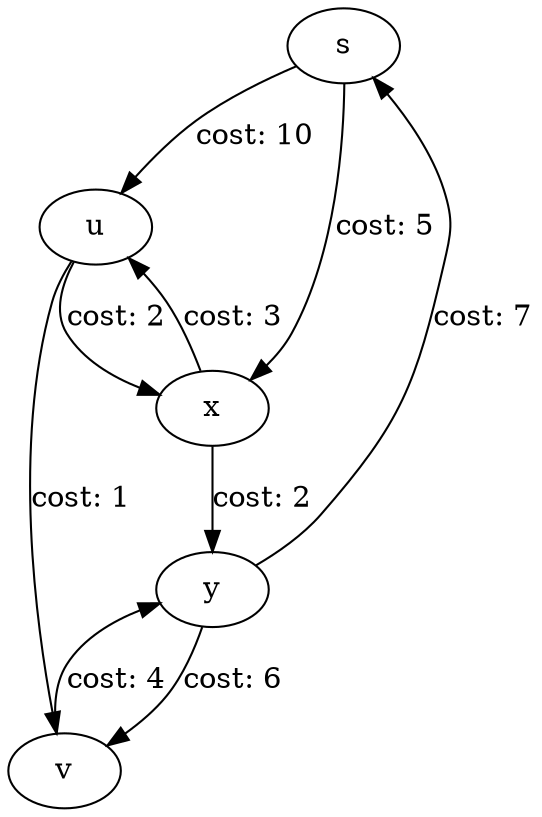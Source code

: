 digraph G {
	s -> u [label="cost: 10"];
	s -> x [label="cost: 5"];
	u -> v [label="cost: 1"];
	u -> x [label="cost: 2"];
	v -> y [label="cost: 4"];
	x -> u [label="cost: 3"];
	x -> y [label="cost: 2"];
	y -> s [label="cost: 7"];
	y -> v [label="cost: 6"];
	s [label="s"];
	u [label="u"];
	v [label="v"];
	x [label="x"];
	y [label="y"];
}
